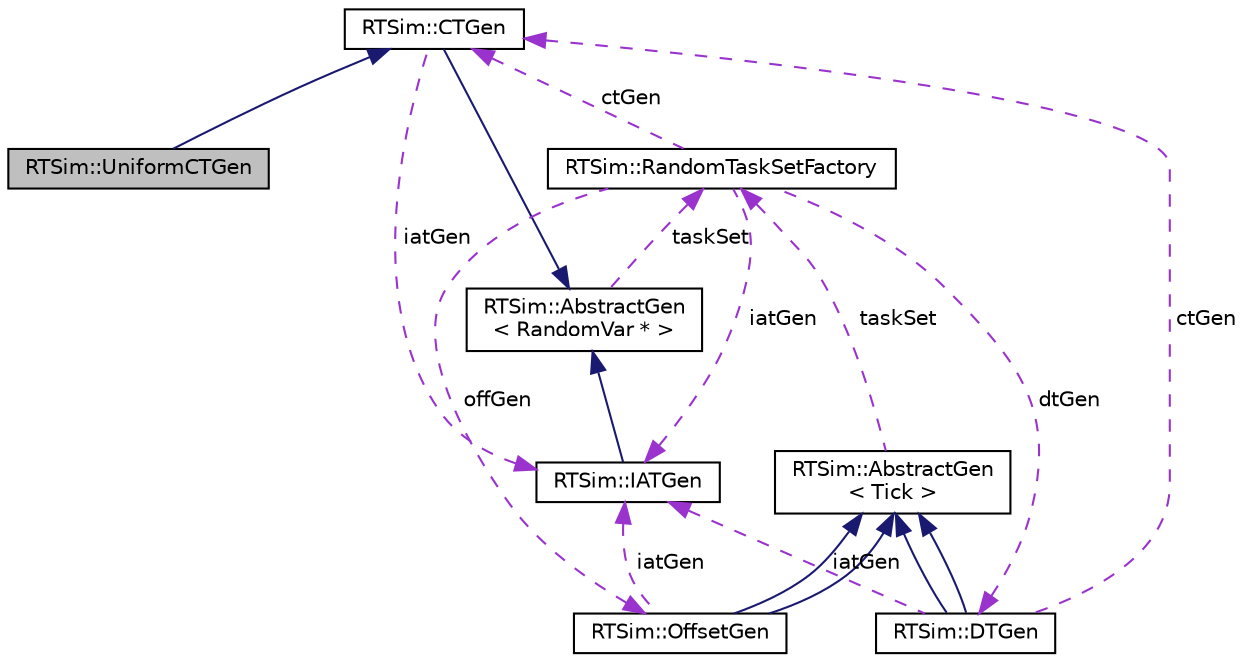 digraph "RTSim::UniformCTGen"
{
  edge [fontname="Helvetica",fontsize="10",labelfontname="Helvetica",labelfontsize="10"];
  node [fontname="Helvetica",fontsize="10",shape=record];
  Node1 [label="RTSim::UniformCTGen",height=0.2,width=0.4,color="black", fillcolor="grey75", style="filled", fontcolor="black"];
  Node2 -> Node1 [dir="back",color="midnightblue",fontsize="10",style="solid",fontname="Helvetica"];
  Node2 [label="RTSim::CTGen",height=0.2,width=0.4,color="black", fillcolor="white", style="filled",URL="$d6/d22/classRTSim_1_1CTGen.html"];
  Node3 -> Node2 [dir="back",color="midnightblue",fontsize="10",style="solid",fontname="Helvetica"];
  Node3 [label="RTSim::AbstractGen\l\< RandomVar * \>",height=0.2,width=0.4,color="black", fillcolor="white", style="filled",URL="$df/da6/classRTSim_1_1AbstractGen.html"];
  Node4 -> Node3 [dir="back",color="darkorchid3",fontsize="10",style="dashed",label=" taskSet" ,fontname="Helvetica"];
  Node4 [label="RTSim::RandomTaskSetFactory",height=0.2,width=0.4,color="black", fillcolor="white", style="filled",URL="$dc/d61/classRTSim_1_1RandomTaskSetFactory.html"];
  Node5 -> Node4 [dir="back",color="darkorchid3",fontsize="10",style="dashed",label=" offGen" ,fontname="Helvetica"];
  Node5 [label="RTSim::OffsetGen",height=0.2,width=0.4,color="black", fillcolor="white", style="filled",URL="$d5/d62/classRTSim_1_1OffsetGen.html"];
  Node6 -> Node5 [dir="back",color="midnightblue",fontsize="10",style="solid",fontname="Helvetica"];
  Node6 [label="RTSim::AbstractGen\l\< Tick \>",height=0.2,width=0.4,color="black", fillcolor="white", style="filled",URL="$df/da6/classRTSim_1_1AbstractGen.html"];
  Node4 -> Node6 [dir="back",color="darkorchid3",fontsize="10",style="dashed",label=" taskSet" ,fontname="Helvetica"];
  Node6 -> Node5 [dir="back",color="midnightblue",fontsize="10",style="solid",fontname="Helvetica"];
  Node7 -> Node5 [dir="back",color="darkorchid3",fontsize="10",style="dashed",label=" iatGen" ,fontname="Helvetica"];
  Node7 [label="RTSim::IATGen",height=0.2,width=0.4,color="black", fillcolor="white", style="filled",URL="$d1/db1/classRTSim_1_1IATGen.html"];
  Node3 -> Node7 [dir="back",color="midnightblue",fontsize="10",style="solid",fontname="Helvetica"];
  Node8 -> Node4 [dir="back",color="darkorchid3",fontsize="10",style="dashed",label=" dtGen" ,fontname="Helvetica"];
  Node8 [label="RTSim::DTGen",height=0.2,width=0.4,color="black", fillcolor="white", style="filled",URL="$d9/df6/classRTSim_1_1DTGen.html"];
  Node6 -> Node8 [dir="back",color="midnightblue",fontsize="10",style="solid",fontname="Helvetica"];
  Node6 -> Node8 [dir="back",color="midnightblue",fontsize="10",style="solid",fontname="Helvetica"];
  Node2 -> Node8 [dir="back",color="darkorchid3",fontsize="10",style="dashed",label=" ctGen" ,fontname="Helvetica"];
  Node7 -> Node8 [dir="back",color="darkorchid3",fontsize="10",style="dashed",label=" iatGen" ,fontname="Helvetica"];
  Node2 -> Node4 [dir="back",color="darkorchid3",fontsize="10",style="dashed",label=" ctGen" ,fontname="Helvetica"];
  Node7 -> Node4 [dir="back",color="darkorchid3",fontsize="10",style="dashed",label=" iatGen" ,fontname="Helvetica"];
  Node7 -> Node2 [dir="back",color="darkorchid3",fontsize="10",style="dashed",label=" iatGen" ,fontname="Helvetica"];
}
